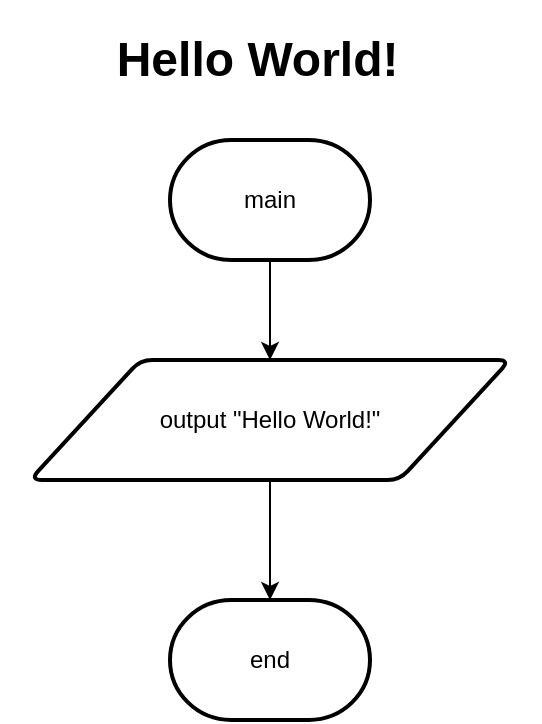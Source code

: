 <mxfile version="21.8.0" type="device">
  <diagram name="Page-1" id="VOEPb762Ra9duIXUe_cl">
    <mxGraphModel dx="1050" dy="566" grid="1" gridSize="10" guides="1" tooltips="1" connect="1" arrows="1" fold="1" page="1" pageScale="1" pageWidth="850" pageHeight="1100" math="0" shadow="0">
      <root>
        <mxCell id="0" />
        <mxCell id="1" parent="0" />
        <mxCell id="eRtNevGWBOhTrdWfwzIG-6" value="output &quot;Hello World!&quot;" style="shape=parallelogram;html=1;strokeWidth=2;perimeter=parallelogramPerimeter;whiteSpace=wrap;rounded=1;arcSize=12;size=0.23;" parent="1" vertex="1">
          <mxGeometry x="305" y="190" width="240" height="60" as="geometry" />
        </mxCell>
        <mxCell id="eRtNevGWBOhTrdWfwzIG-8" value="" style="endArrow=classic;html=1;rounded=0;exitX=0.5;exitY=1;exitDx=0;exitDy=0;entryX=0.5;entryY=0;entryDx=0;entryDy=0;entryPerimeter=0;" parent="1" source="eRtNevGWBOhTrdWfwzIG-6" target="eRtNevGWBOhTrdWfwzIG-9" edge="1">
          <mxGeometry width="50" height="50" relative="1" as="geometry">
            <mxPoint x="400" y="270" as="sourcePoint" />
            <mxPoint x="420" y="210" as="targetPoint" />
          </mxGeometry>
        </mxCell>
        <mxCell id="eRtNevGWBOhTrdWfwzIG-9" value="end" style="strokeWidth=2;html=1;shape=mxgraph.flowchart.terminator;whiteSpace=wrap;" parent="1" vertex="1">
          <mxGeometry x="375" y="310" width="100" height="60" as="geometry" />
        </mxCell>
        <mxCell id="oCylf50L91Po7rubxXfj-1" value="" style="edgeStyle=orthogonalEdgeStyle;rounded=0;orthogonalLoop=1;jettySize=auto;html=1;" edge="1" parent="1" source="eRtNevGWBOhTrdWfwzIG-2" target="eRtNevGWBOhTrdWfwzIG-6">
          <mxGeometry relative="1" as="geometry" />
        </mxCell>
        <mxCell id="eRtNevGWBOhTrdWfwzIG-2" value="main" style="strokeWidth=2;html=1;shape=mxgraph.flowchart.terminator;whiteSpace=wrap;" parent="1" vertex="1">
          <mxGeometry x="375" y="80" width="100" height="60" as="geometry" />
        </mxCell>
        <mxCell id="eRtNevGWBOhTrdWfwzIG-13" value="&lt;h1&gt;&lt;span style=&quot;white-space: pre;&quot;&gt;&#x9;&lt;/span&gt;Hello World!&lt;/h1&gt;" style="text;html=1;strokeColor=none;fillColor=none;spacing=5;spacingTop=-20;whiteSpace=wrap;overflow=hidden;rounded=0;" parent="1" vertex="1">
          <mxGeometry x="290" y="20" width="270" height="40" as="geometry" />
        </mxCell>
      </root>
    </mxGraphModel>
  </diagram>
</mxfile>
